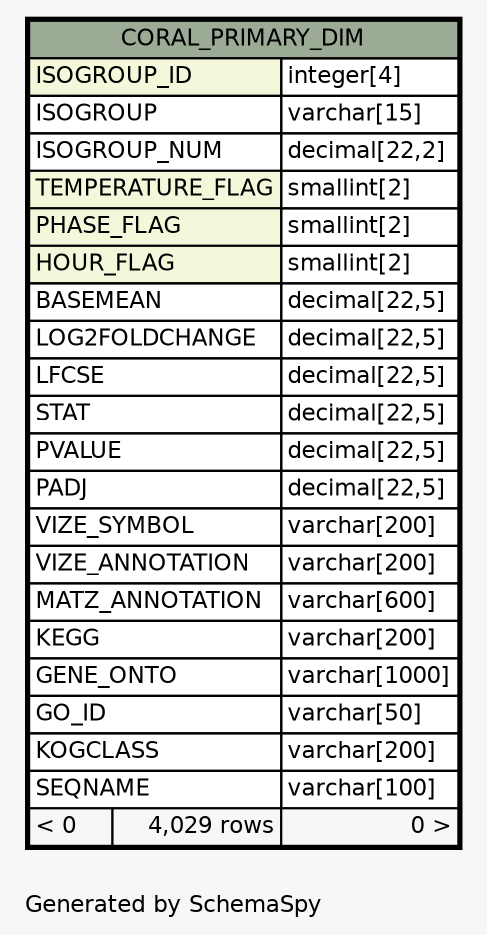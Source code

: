 // dot 2.38.0 on Windows 10 10.0
// SchemaSpy rev Unknown
digraph "oneDegreeRelationshipsDiagram" {
  graph [
    rankdir="RL"
    bgcolor="#f7f7f7"
    label="\nGenerated by SchemaSpy"
    labeljust="l"
    nodesep="0.18"
    ranksep="0.46"
    fontname="Helvetica"
    fontsize="11"
  ];
  node [
    fontname="Helvetica"
    fontsize="11"
    shape="plaintext"
  ];
  edge [
    arrowsize="0.8"
  ];
  "CORAL_PRIMARY_DIM" [
    label=<
    <TABLE BORDER="2" CELLBORDER="1" CELLSPACING="0" BGCOLOR="#ffffff">
      <TR><TD COLSPAN="3" BGCOLOR="#9bab96" ALIGN="CENTER">CORAL_PRIMARY_DIM</TD></TR>
      <TR><TD PORT="ISOGROUP_ID" COLSPAN="2" BGCOLOR="#f4f7da" ALIGN="LEFT">ISOGROUP_ID</TD><TD PORT="ISOGROUP_ID.type" ALIGN="LEFT">integer[4]</TD></TR>
      <TR><TD PORT="ISOGROUP" COLSPAN="2" ALIGN="LEFT">ISOGROUP</TD><TD PORT="ISOGROUP.type" ALIGN="LEFT">varchar[15]</TD></TR>
      <TR><TD PORT="ISOGROUP_NUM" COLSPAN="2" ALIGN="LEFT">ISOGROUP_NUM</TD><TD PORT="ISOGROUP_NUM.type" ALIGN="LEFT">decimal[22,2]</TD></TR>
      <TR><TD PORT="TEMPERATURE_FLAG" COLSPAN="2" BGCOLOR="#f4f7da" ALIGN="LEFT">TEMPERATURE_FLAG</TD><TD PORT="TEMPERATURE_FLAG.type" ALIGN="LEFT">smallint[2]</TD></TR>
      <TR><TD PORT="PHASE_FLAG" COLSPAN="2" BGCOLOR="#f4f7da" ALIGN="LEFT">PHASE_FLAG</TD><TD PORT="PHASE_FLAG.type" ALIGN="LEFT">smallint[2]</TD></TR>
      <TR><TD PORT="HOUR_FLAG" COLSPAN="2" BGCOLOR="#f4f7da" ALIGN="LEFT">HOUR_FLAG</TD><TD PORT="HOUR_FLAG.type" ALIGN="LEFT">smallint[2]</TD></TR>
      <TR><TD PORT="BASEMEAN" COLSPAN="2" ALIGN="LEFT">BASEMEAN</TD><TD PORT="BASEMEAN.type" ALIGN="LEFT">decimal[22,5]</TD></TR>
      <TR><TD PORT="LOG2FOLDCHANGE" COLSPAN="2" ALIGN="LEFT">LOG2FOLDCHANGE</TD><TD PORT="LOG2FOLDCHANGE.type" ALIGN="LEFT">decimal[22,5]</TD></TR>
      <TR><TD PORT="LFCSE" COLSPAN="2" ALIGN="LEFT">LFCSE</TD><TD PORT="LFCSE.type" ALIGN="LEFT">decimal[22,5]</TD></TR>
      <TR><TD PORT="STAT" COLSPAN="2" ALIGN="LEFT">STAT</TD><TD PORT="STAT.type" ALIGN="LEFT">decimal[22,5]</TD></TR>
      <TR><TD PORT="PVALUE" COLSPAN="2" ALIGN="LEFT">PVALUE</TD><TD PORT="PVALUE.type" ALIGN="LEFT">decimal[22,5]</TD></TR>
      <TR><TD PORT="PADJ" COLSPAN="2" ALIGN="LEFT">PADJ</TD><TD PORT="PADJ.type" ALIGN="LEFT">decimal[22,5]</TD></TR>
      <TR><TD PORT="VIZE_SYMBOL" COLSPAN="2" ALIGN="LEFT">VIZE_SYMBOL</TD><TD PORT="VIZE_SYMBOL.type" ALIGN="LEFT">varchar[200]</TD></TR>
      <TR><TD PORT="VIZE_ANNOTATION" COLSPAN="2" ALIGN="LEFT">VIZE_ANNOTATION</TD><TD PORT="VIZE_ANNOTATION.type" ALIGN="LEFT">varchar[200]</TD></TR>
      <TR><TD PORT="MATZ_ANNOTATION" COLSPAN="2" ALIGN="LEFT">MATZ_ANNOTATION</TD><TD PORT="MATZ_ANNOTATION.type" ALIGN="LEFT">varchar[600]</TD></TR>
      <TR><TD PORT="KEGG" COLSPAN="2" ALIGN="LEFT">KEGG</TD><TD PORT="KEGG.type" ALIGN="LEFT">varchar[200]</TD></TR>
      <TR><TD PORT="GENE_ONTO" COLSPAN="2" ALIGN="LEFT">GENE_ONTO</TD><TD PORT="GENE_ONTO.type" ALIGN="LEFT">varchar[1000]</TD></TR>
      <TR><TD PORT="GO_ID" COLSPAN="2" ALIGN="LEFT">GO_ID</TD><TD PORT="GO_ID.type" ALIGN="LEFT">varchar[50]</TD></TR>
      <TR><TD PORT="KOGCLASS" COLSPAN="2" ALIGN="LEFT">KOGCLASS</TD><TD PORT="KOGCLASS.type" ALIGN="LEFT">varchar[200]</TD></TR>
      <TR><TD PORT="SEQNAME" COLSPAN="2" ALIGN="LEFT">SEQNAME</TD><TD PORT="SEQNAME.type" ALIGN="LEFT">varchar[100]</TD></TR>
      <TR><TD ALIGN="LEFT" BGCOLOR="#f7f7f7">&lt; 0</TD><TD ALIGN="RIGHT" BGCOLOR="#f7f7f7">4,029 rows</TD><TD ALIGN="RIGHT" BGCOLOR="#f7f7f7">0 &gt;</TD></TR>
    </TABLE>>
    URL="CORAL_PRIMARY_DIM.html"
    tooltip="CORAL_PRIMARY_DIM"
  ];
}
